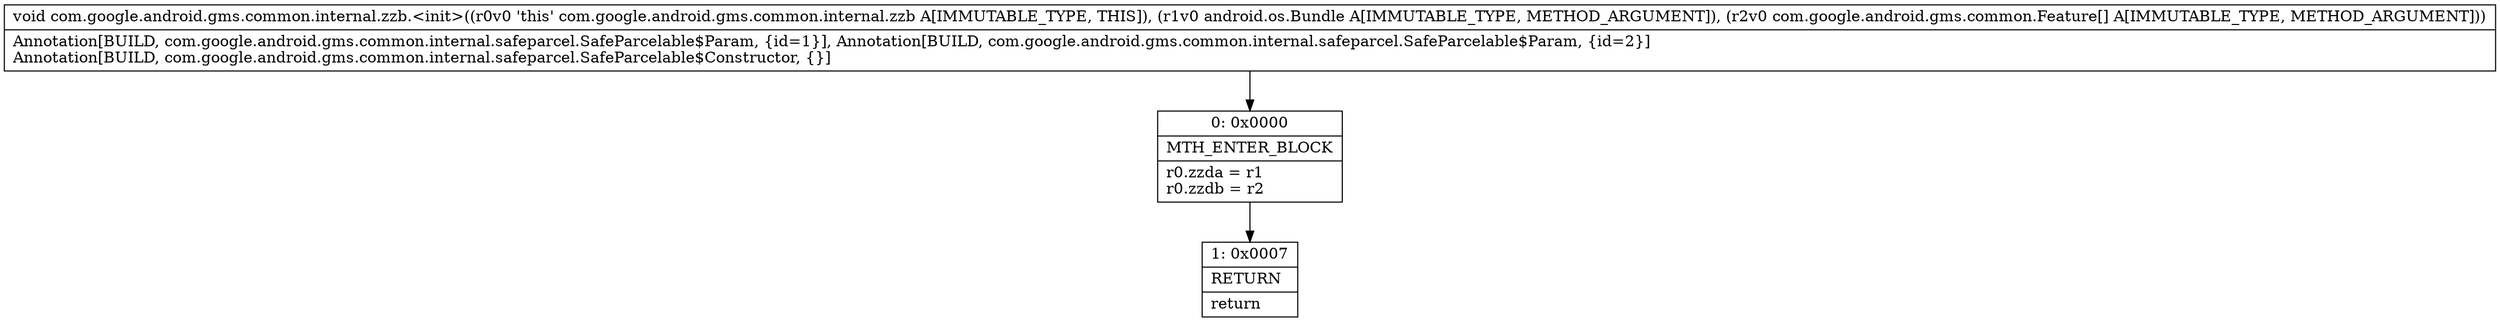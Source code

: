 digraph "CFG forcom.google.android.gms.common.internal.zzb.\<init\>(Landroid\/os\/Bundle;[Lcom\/google\/android\/gms\/common\/Feature;)V" {
Node_0 [shape=record,label="{0\:\ 0x0000|MTH_ENTER_BLOCK\l|r0.zzda = r1\lr0.zzdb = r2\l}"];
Node_1 [shape=record,label="{1\:\ 0x0007|RETURN\l|return\l}"];
MethodNode[shape=record,label="{void com.google.android.gms.common.internal.zzb.\<init\>((r0v0 'this' com.google.android.gms.common.internal.zzb A[IMMUTABLE_TYPE, THIS]), (r1v0 android.os.Bundle A[IMMUTABLE_TYPE, METHOD_ARGUMENT]), (r2v0 com.google.android.gms.common.Feature[] A[IMMUTABLE_TYPE, METHOD_ARGUMENT]))  | Annotation[BUILD, com.google.android.gms.common.internal.safeparcel.SafeParcelable$Param, \{id=1\}], Annotation[BUILD, com.google.android.gms.common.internal.safeparcel.SafeParcelable$Param, \{id=2\}]\lAnnotation[BUILD, com.google.android.gms.common.internal.safeparcel.SafeParcelable$Constructor, \{\}]\l}"];
MethodNode -> Node_0;
Node_0 -> Node_1;
}

